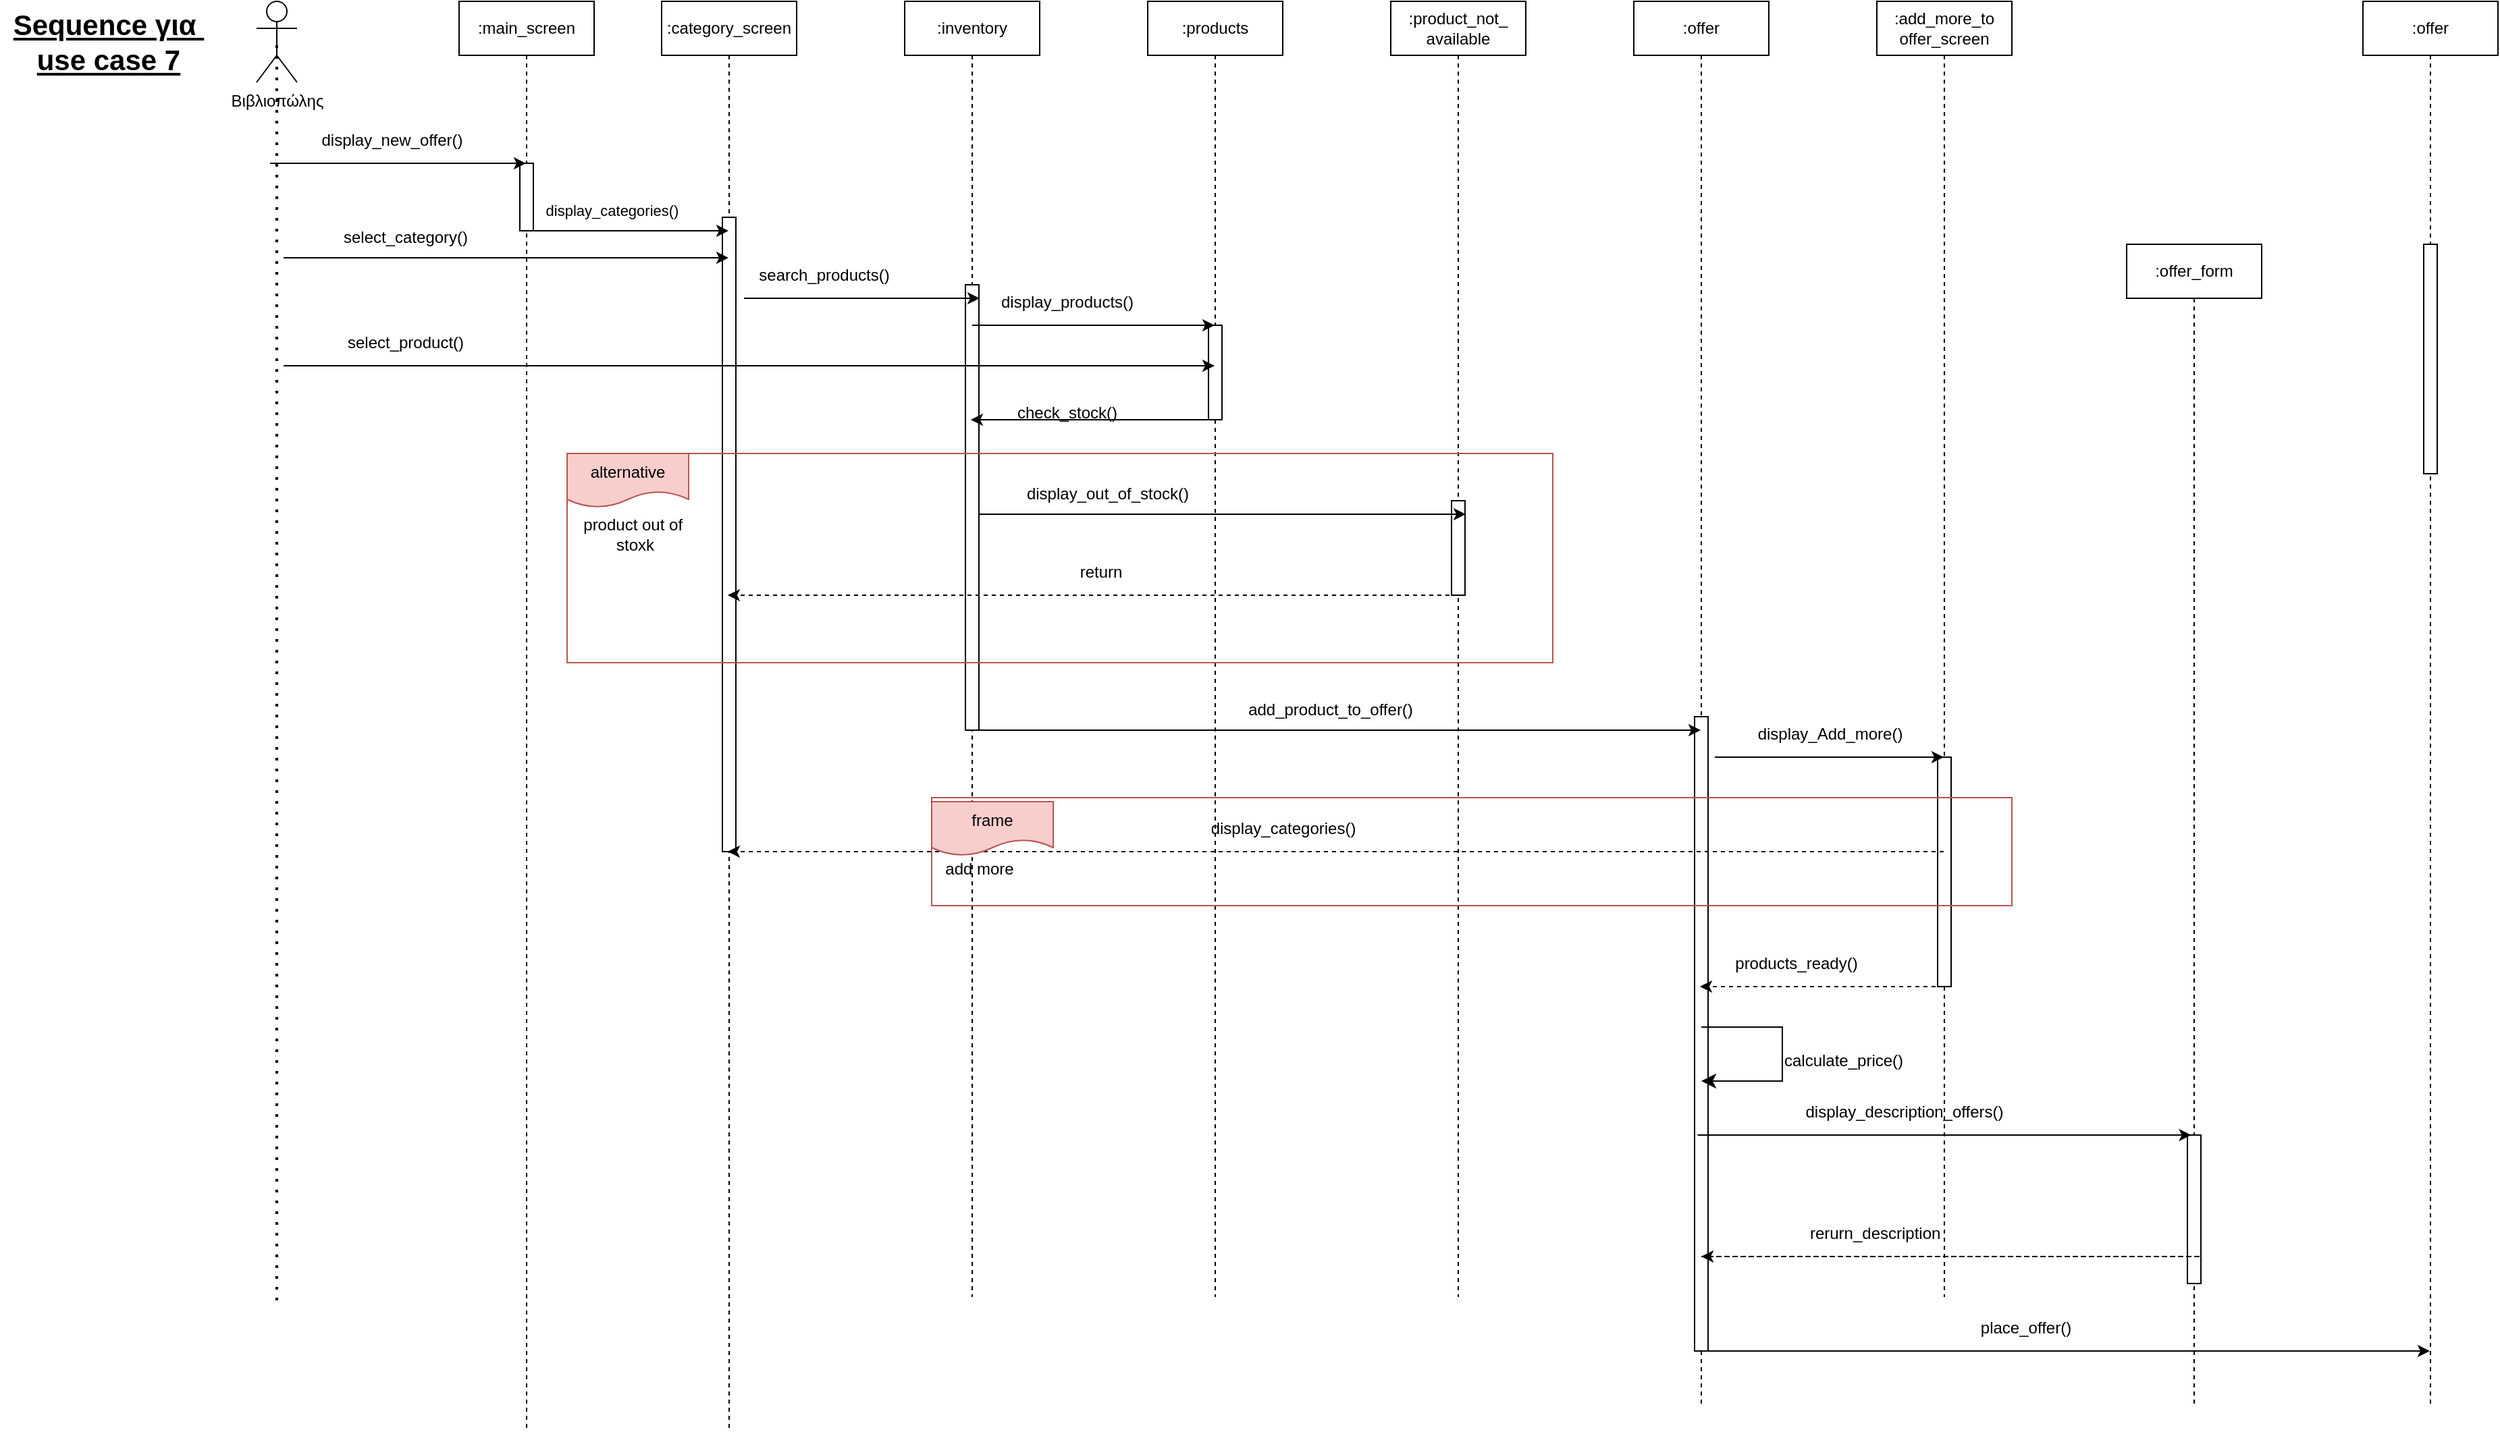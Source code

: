 <mxfile version="24.3.1" type="google">
  <diagram name="Page-1" id="2YBvvXClWsGukQMizWep">
    <mxGraphModel grid="1" page="1" gridSize="10" guides="1" tooltips="1" connect="1" arrows="1" fold="1" pageScale="1" pageWidth="850" pageHeight="1100" math="0" shadow="0">
      <root>
        <mxCell id="0" />
        <mxCell id="1" parent="0" />
        <mxCell id="aM9ryv3xv72pqoxQDRHE-1" value=":main_screen" style="shape=umlLifeline;perimeter=lifelinePerimeter;whiteSpace=wrap;html=1;container=0;dropTarget=0;collapsible=0;recursiveResize=0;outlineConnect=0;portConstraint=eastwest;newEdgeStyle={&quot;edgeStyle&quot;:&quot;elbowEdgeStyle&quot;,&quot;elbow&quot;:&quot;vertical&quot;,&quot;curved&quot;:0,&quot;rounded&quot;:0};" vertex="1" parent="1">
          <mxGeometry x="40" y="40" width="100" height="1060" as="geometry" />
        </mxCell>
        <mxCell id="aM9ryv3xv72pqoxQDRHE-2" value="" style="html=1;points=[];perimeter=orthogonalPerimeter;outlineConnect=0;targetShapes=umlLifeline;portConstraint=eastwest;newEdgeStyle={&quot;edgeStyle&quot;:&quot;elbowEdgeStyle&quot;,&quot;elbow&quot;:&quot;vertical&quot;,&quot;curved&quot;:0,&quot;rounded&quot;:0};" vertex="1" parent="aM9ryv3xv72pqoxQDRHE-1">
          <mxGeometry x="45" y="120" width="10" height="50" as="geometry" />
        </mxCell>
        <mxCell id="aM9ryv3xv72pqoxQDRHE-5" value=":category_screen" style="shape=umlLifeline;perimeter=lifelinePerimeter;whiteSpace=wrap;html=1;container=0;dropTarget=0;collapsible=0;recursiveResize=0;outlineConnect=0;portConstraint=eastwest;newEdgeStyle={&quot;edgeStyle&quot;:&quot;elbowEdgeStyle&quot;,&quot;elbow&quot;:&quot;vertical&quot;,&quot;curved&quot;:0,&quot;rounded&quot;:0};" vertex="1" parent="1">
          <mxGeometry x="190" y="40" width="100" height="1060" as="geometry" />
        </mxCell>
        <mxCell id="aM9ryv3xv72pqoxQDRHE-6" value="" style="html=1;points=[];perimeter=orthogonalPerimeter;outlineConnect=0;targetShapes=umlLifeline;portConstraint=eastwest;newEdgeStyle={&quot;edgeStyle&quot;:&quot;elbowEdgeStyle&quot;,&quot;elbow&quot;:&quot;vertical&quot;,&quot;curved&quot;:0,&quot;rounded&quot;:0};" vertex="1" parent="aM9ryv3xv72pqoxQDRHE-5">
          <mxGeometry x="45" y="160" width="10" height="470" as="geometry" />
        </mxCell>
        <mxCell id="K6rvqr9wl2xlLPaS0xLd-1" value="Βιβλιοπώλης" style="shape=umlActor;verticalLabelPosition=bottom;verticalAlign=top;html=1;outlineConnect=0;" vertex="1" parent="1">
          <mxGeometry x="-110" y="40" width="30" height="60" as="geometry" />
        </mxCell>
        <mxCell id="K6rvqr9wl2xlLPaS0xLd-2" value=":inventory" style="shape=umlLifeline;perimeter=lifelinePerimeter;whiteSpace=wrap;html=1;container=0;dropTarget=0;collapsible=0;recursiveResize=0;outlineConnect=0;portConstraint=eastwest;newEdgeStyle={&quot;edgeStyle&quot;:&quot;elbowEdgeStyle&quot;,&quot;elbow&quot;:&quot;vertical&quot;,&quot;curved&quot;:0,&quot;rounded&quot;:0};" vertex="1" parent="1">
          <mxGeometry x="370" y="40" width="100" height="960" as="geometry" />
        </mxCell>
        <mxCell id="K6rvqr9wl2xlLPaS0xLd-3" value="" style="html=1;points=[];perimeter=orthogonalPerimeter;outlineConnect=0;targetShapes=umlLifeline;portConstraint=eastwest;newEdgeStyle={&quot;edgeStyle&quot;:&quot;elbowEdgeStyle&quot;,&quot;elbow&quot;:&quot;vertical&quot;,&quot;curved&quot;:0,&quot;rounded&quot;:0};" vertex="1" parent="K6rvqr9wl2xlLPaS0xLd-2">
          <mxGeometry x="45" y="210" width="10" height="330" as="geometry" />
        </mxCell>
        <mxCell id="K6rvqr9wl2xlLPaS0xLd-5" value=":products" style="shape=umlLifeline;perimeter=lifelinePerimeter;whiteSpace=wrap;html=1;container=0;dropTarget=0;collapsible=0;recursiveResize=0;outlineConnect=0;portConstraint=eastwest;newEdgeStyle={&quot;edgeStyle&quot;:&quot;elbowEdgeStyle&quot;,&quot;elbow&quot;:&quot;vertical&quot;,&quot;curved&quot;:0,&quot;rounded&quot;:0};" vertex="1" parent="1">
          <mxGeometry x="550" y="40" width="100" height="960" as="geometry" />
        </mxCell>
        <mxCell id="K6rvqr9wl2xlLPaS0xLd-6" value="" style="html=1;points=[];perimeter=orthogonalPerimeter;outlineConnect=0;targetShapes=umlLifeline;portConstraint=eastwest;newEdgeStyle={&quot;edgeStyle&quot;:&quot;elbowEdgeStyle&quot;,&quot;elbow&quot;:&quot;vertical&quot;,&quot;curved&quot;:0,&quot;rounded&quot;:0};" vertex="1" parent="K6rvqr9wl2xlLPaS0xLd-5">
          <mxGeometry x="45" y="240" width="10" height="70" as="geometry" />
        </mxCell>
        <mxCell id="K6rvqr9wl2xlLPaS0xLd-8" value=":product_not_&lt;div&gt;available&lt;/div&gt;" style="shape=umlLifeline;perimeter=lifelinePerimeter;whiteSpace=wrap;html=1;container=0;dropTarget=0;collapsible=0;recursiveResize=0;outlineConnect=0;portConstraint=eastwest;newEdgeStyle={&quot;edgeStyle&quot;:&quot;elbowEdgeStyle&quot;,&quot;elbow&quot;:&quot;vertical&quot;,&quot;curved&quot;:0,&quot;rounded&quot;:0};" vertex="1" parent="1">
          <mxGeometry x="730" y="40" width="100" height="960" as="geometry" />
        </mxCell>
        <mxCell id="K6rvqr9wl2xlLPaS0xLd-9" value="" style="html=1;points=[];perimeter=orthogonalPerimeter;outlineConnect=0;targetShapes=umlLifeline;portConstraint=eastwest;newEdgeStyle={&quot;edgeStyle&quot;:&quot;elbowEdgeStyle&quot;,&quot;elbow&quot;:&quot;vertical&quot;,&quot;curved&quot;:0,&quot;rounded&quot;:0};" vertex="1" parent="K6rvqr9wl2xlLPaS0xLd-8">
          <mxGeometry x="45" y="370" width="10" height="70" as="geometry" />
        </mxCell>
        <mxCell id="K6rvqr9wl2xlLPaS0xLd-11" value=":offer" style="shape=umlLifeline;perimeter=lifelinePerimeter;whiteSpace=wrap;html=1;container=0;dropTarget=0;collapsible=0;recursiveResize=0;outlineConnect=0;portConstraint=eastwest;newEdgeStyle={&quot;edgeStyle&quot;:&quot;elbowEdgeStyle&quot;,&quot;elbow&quot;:&quot;vertical&quot;,&quot;curved&quot;:0,&quot;rounded&quot;:0};" vertex="1" parent="1">
          <mxGeometry x="910" y="40" width="100" height="1040" as="geometry" />
        </mxCell>
        <mxCell id="K6rvqr9wl2xlLPaS0xLd-12" value="" style="html=1;points=[];perimeter=orthogonalPerimeter;outlineConnect=0;targetShapes=umlLifeline;portConstraint=eastwest;newEdgeStyle={&quot;edgeStyle&quot;:&quot;elbowEdgeStyle&quot;,&quot;elbow&quot;:&quot;vertical&quot;,&quot;curved&quot;:0,&quot;rounded&quot;:0};" vertex="1" parent="K6rvqr9wl2xlLPaS0xLd-11">
          <mxGeometry x="45" y="530" width="10" height="470" as="geometry" />
        </mxCell>
        <mxCell id="K6rvqr9wl2xlLPaS0xLd-14" value=":add_more_to&lt;div&gt;offer_screen&lt;/div&gt;" style="shape=umlLifeline;perimeter=lifelinePerimeter;whiteSpace=wrap;html=1;container=0;dropTarget=0;collapsible=0;recursiveResize=0;outlineConnect=0;portConstraint=eastwest;newEdgeStyle={&quot;edgeStyle&quot;:&quot;elbowEdgeStyle&quot;,&quot;elbow&quot;:&quot;vertical&quot;,&quot;curved&quot;:0,&quot;rounded&quot;:0};" vertex="1" parent="1">
          <mxGeometry x="1090" y="40" width="100" height="960" as="geometry" />
        </mxCell>
        <mxCell id="K6rvqr9wl2xlLPaS0xLd-15" value="" style="html=1;points=[];perimeter=orthogonalPerimeter;outlineConnect=0;targetShapes=umlLifeline;portConstraint=eastwest;newEdgeStyle={&quot;edgeStyle&quot;:&quot;elbowEdgeStyle&quot;,&quot;elbow&quot;:&quot;vertical&quot;,&quot;curved&quot;:0,&quot;rounded&quot;:0};" vertex="1" parent="K6rvqr9wl2xlLPaS0xLd-14">
          <mxGeometry x="45" y="560" width="10" height="170" as="geometry" />
        </mxCell>
        <mxCell id="K6rvqr9wl2xlLPaS0xLd-17" value=":offer_form" style="shape=umlLifeline;perimeter=lifelinePerimeter;whiteSpace=wrap;html=1;container=0;dropTarget=0;collapsible=0;recursiveResize=0;outlineConnect=0;portConstraint=eastwest;newEdgeStyle={&quot;edgeStyle&quot;:&quot;elbowEdgeStyle&quot;,&quot;elbow&quot;:&quot;vertical&quot;,&quot;curved&quot;:0,&quot;rounded&quot;:0};" vertex="1" parent="1">
          <mxGeometry x="1275" y="220" width="100" height="860" as="geometry" />
        </mxCell>
        <mxCell id="K6rvqr9wl2xlLPaS0xLd-18" value="" style="html=1;points=[];perimeter=orthogonalPerimeter;outlineConnect=0;targetShapes=umlLifeline;portConstraint=eastwest;newEdgeStyle={&quot;edgeStyle&quot;:&quot;elbowEdgeStyle&quot;,&quot;elbow&quot;:&quot;vertical&quot;,&quot;curved&quot;:0,&quot;rounded&quot;:0};" vertex="1" parent="K6rvqr9wl2xlLPaS0xLd-17">
          <mxGeometry x="45" y="660" width="10" height="110" as="geometry" />
        </mxCell>
        <mxCell id="K6rvqr9wl2xlLPaS0xLd-20" value=":offer" style="shape=umlLifeline;perimeter=lifelinePerimeter;whiteSpace=wrap;html=1;container=0;dropTarget=0;collapsible=0;recursiveResize=0;outlineConnect=0;portConstraint=eastwest;newEdgeStyle={&quot;edgeStyle&quot;:&quot;elbowEdgeStyle&quot;,&quot;elbow&quot;:&quot;vertical&quot;,&quot;curved&quot;:0,&quot;rounded&quot;:0};" vertex="1" parent="1">
          <mxGeometry x="1450" y="40" width="100" height="1040" as="geometry" />
        </mxCell>
        <mxCell id="K6rvqr9wl2xlLPaS0xLd-21" value="" style="html=1;points=[];perimeter=orthogonalPerimeter;outlineConnect=0;targetShapes=umlLifeline;portConstraint=eastwest;newEdgeStyle={&quot;edgeStyle&quot;:&quot;elbowEdgeStyle&quot;,&quot;elbow&quot;:&quot;vertical&quot;,&quot;curved&quot;:0,&quot;rounded&quot;:0};" vertex="1" parent="K6rvqr9wl2xlLPaS0xLd-20">
          <mxGeometry x="45" y="180" width="10" height="170" as="geometry" />
        </mxCell>
        <mxCell id="K6rvqr9wl2xlLPaS0xLd-23" value="" style="endArrow=none;dashed=1;html=1;dashPattern=1 3;strokeWidth=2;rounded=0;entryX=0.5;entryY=0.5;entryDx=0;entryDy=0;entryPerimeter=0;" edge="1" parent="1" target="K6rvqr9wl2xlLPaS0xLd-1">
          <mxGeometry width="50" height="50" relative="1" as="geometry">
            <mxPoint x="-95" y="1002.462" as="sourcePoint" />
            <mxPoint x="-90" y="150" as="targetPoint" />
          </mxGeometry>
        </mxCell>
        <mxCell id="K6rvqr9wl2xlLPaS0xLd-24" value="" style="edgeStyle=none;orthogonalLoop=1;jettySize=auto;html=1;rounded=0;" edge="1" parent="1" target="aM9ryv3xv72pqoxQDRHE-1">
          <mxGeometry width="100" relative="1" as="geometry">
            <mxPoint x="-100" y="160" as="sourcePoint" />
            <mxPoint x="30" y="160" as="targetPoint" />
            <Array as="points" />
          </mxGeometry>
        </mxCell>
        <mxCell id="K6rvqr9wl2xlLPaS0xLd-25" value="display_new_offer()" style="text;html=1;align=center;verticalAlign=middle;resizable=0;points=[];autosize=1;strokeColor=none;fillColor=none;" vertex="1" parent="1">
          <mxGeometry x="-75" y="128" width="130" height="30" as="geometry" />
        </mxCell>
        <mxCell id="K6rvqr9wl2xlLPaS0xLd-26" value="" style="edgeStyle=none;orthogonalLoop=1;jettySize=auto;html=1;rounded=0;" edge="1" parent="1" target="aM9ryv3xv72pqoxQDRHE-5">
          <mxGeometry width="100" relative="1" as="geometry">
            <mxPoint x="90" y="210" as="sourcePoint" />
            <mxPoint x="190" y="210" as="targetPoint" />
            <Array as="points" />
          </mxGeometry>
        </mxCell>
        <mxCell id="K6rvqr9wl2xlLPaS0xLd-27" value="display_categories()" style="edgeLabel;html=1;align=center;verticalAlign=middle;resizable=0;points=[];" connectable="0" vertex="1" parent="K6rvqr9wl2xlLPaS0xLd-26">
          <mxGeometry x="-0.168" y="15" relative="1" as="geometry">
            <mxPoint x="1" as="offset" />
          </mxGeometry>
        </mxCell>
        <mxCell id="K6rvqr9wl2xlLPaS0xLd-28" value="" style="edgeStyle=none;orthogonalLoop=1;jettySize=auto;html=1;rounded=0;" edge="1" parent="1">
          <mxGeometry width="100" relative="1" as="geometry">
            <mxPoint x="-90" y="230" as="sourcePoint" />
            <mxPoint x="239.5" y="230" as="targetPoint" />
            <Array as="points" />
          </mxGeometry>
        </mxCell>
        <mxCell id="K6rvqr9wl2xlLPaS0xLd-29" value="select_category()" style="text;html=1;align=center;verticalAlign=middle;resizable=0;points=[];autosize=1;strokeColor=none;fillColor=none;" vertex="1" parent="1">
          <mxGeometry x="-60" y="200" width="120" height="30" as="geometry" />
        </mxCell>
        <mxCell id="K6rvqr9wl2xlLPaS0xLd-30" value="" style="edgeStyle=none;orthogonalLoop=1;jettySize=auto;html=1;rounded=0;" edge="1" parent="1">
          <mxGeometry width="100" relative="1" as="geometry">
            <mxPoint x="251" y="260" as="sourcePoint" />
            <mxPoint x="425.5" y="260" as="targetPoint" />
            <Array as="points" />
          </mxGeometry>
        </mxCell>
        <mxCell id="K6rvqr9wl2xlLPaS0xLd-31" value="search_products()" style="text;html=1;align=center;verticalAlign=middle;resizable=0;points=[];autosize=1;strokeColor=none;fillColor=none;" vertex="1" parent="1">
          <mxGeometry x="250" y="228" width="120" height="30" as="geometry" />
        </mxCell>
        <mxCell id="K6rvqr9wl2xlLPaS0xLd-32" value="" style="edgeStyle=none;orthogonalLoop=1;jettySize=auto;html=1;rounded=0;" edge="1" parent="1" target="K6rvqr9wl2xlLPaS0xLd-5">
          <mxGeometry width="100" relative="1" as="geometry">
            <mxPoint x="420" y="280" as="sourcePoint" />
            <mxPoint x="520" y="280" as="targetPoint" />
            <Array as="points" />
          </mxGeometry>
        </mxCell>
        <mxCell id="K6rvqr9wl2xlLPaS0xLd-33" value="display_products()" style="text;html=1;align=center;verticalAlign=middle;resizable=0;points=[];autosize=1;strokeColor=none;fillColor=none;" vertex="1" parent="1">
          <mxGeometry x="430" y="248" width="120" height="30" as="geometry" />
        </mxCell>
        <mxCell id="K6rvqr9wl2xlLPaS0xLd-34" value="" style="edgeStyle=none;orthogonalLoop=1;jettySize=auto;html=1;rounded=0;" edge="1" parent="1" target="K6rvqr9wl2xlLPaS0xLd-5">
          <mxGeometry width="100" relative="1" as="geometry">
            <mxPoint x="-90" y="310" as="sourcePoint" />
            <mxPoint x="370" y="300" as="targetPoint" />
            <Array as="points" />
          </mxGeometry>
        </mxCell>
        <mxCell id="K6rvqr9wl2xlLPaS0xLd-35" value="select_product()" style="text;html=1;align=center;verticalAlign=middle;resizable=0;points=[];autosize=1;strokeColor=none;fillColor=none;" vertex="1" parent="1">
          <mxGeometry x="-55" y="278" width="110" height="30" as="geometry" />
        </mxCell>
        <mxCell id="K6rvqr9wl2xlLPaS0xLd-36" value="" style="edgeStyle=none;orthogonalLoop=1;jettySize=auto;html=1;rounded=0;" edge="1" parent="1">
          <mxGeometry width="100" relative="1" as="geometry">
            <mxPoint x="599.5" y="350" as="sourcePoint" />
            <mxPoint x="418.962" y="350" as="targetPoint" />
            <Array as="points" />
          </mxGeometry>
        </mxCell>
        <mxCell id="K6rvqr9wl2xlLPaS0xLd-37" value="check_stock()" style="text;html=1;align=center;verticalAlign=middle;resizable=0;points=[];autosize=1;strokeColor=none;fillColor=none;" vertex="1" parent="1">
          <mxGeometry x="440" y="330" width="100" height="30" as="geometry" />
        </mxCell>
        <mxCell id="K6rvqr9wl2xlLPaS0xLd-38" value="" style="edgeStyle=none;orthogonalLoop=1;jettySize=auto;html=1;rounded=0;" edge="1" parent="1">
          <mxGeometry width="100" relative="1" as="geometry">
            <mxPoint x="425.002" y="420" as="sourcePoint" />
            <mxPoint x="785.54" y="420" as="targetPoint" />
            <Array as="points" />
          </mxGeometry>
        </mxCell>
        <mxCell id="K6rvqr9wl2xlLPaS0xLd-39" value="display_out_of_stock()" style="text;html=1;align=center;verticalAlign=middle;resizable=0;points=[];autosize=1;strokeColor=none;fillColor=none;" vertex="1" parent="1">
          <mxGeometry x="450" y="390" width="140" height="30" as="geometry" />
        </mxCell>
        <mxCell id="K6rvqr9wl2xlLPaS0xLd-40" value="" style="edgeStyle=none;orthogonalLoop=1;jettySize=auto;html=1;rounded=0;dashed=1;" edge="1" parent="1">
          <mxGeometry width="100" relative="1" as="geometry">
            <mxPoint x="779.5" y="480" as="sourcePoint" />
            <mxPoint x="238.962" y="480" as="targetPoint" />
            <Array as="points" />
          </mxGeometry>
        </mxCell>
        <mxCell id="K6rvqr9wl2xlLPaS0xLd-41" value="return" style="text;html=1;align=center;verticalAlign=middle;resizable=0;points=[];autosize=1;strokeColor=none;fillColor=none;" vertex="1" parent="1">
          <mxGeometry x="490" y="448" width="50" height="30" as="geometry" />
        </mxCell>
        <mxCell id="K6rvqr9wl2xlLPaS0xLd-42" value="" style="whiteSpace=wrap;html=1;fillColor=none;strokeColor=#B85450;" vertex="1" parent="1">
          <mxGeometry x="120" y="375" width="730" height="155" as="geometry" />
        </mxCell>
        <mxCell id="K6rvqr9wl2xlLPaS0xLd-43" value="alternative" style="shape=document;whiteSpace=wrap;html=1;boundedLbl=1;fillColor=#f8cecc;strokeColor=#b85450;" vertex="1" parent="1">
          <mxGeometry x="120" y="375" width="90" height="40" as="geometry" />
        </mxCell>
        <mxCell id="K6rvqr9wl2xlLPaS0xLd-44" value="product out of&amp;nbsp;&lt;div&gt;stoxk&lt;/div&gt;" style="text;html=1;align=center;verticalAlign=middle;resizable=0;points=[];autosize=1;strokeColor=none;fillColor=none;" vertex="1" parent="1">
          <mxGeometry x="120" y="415" width="100" height="40" as="geometry" />
        </mxCell>
        <mxCell id="K6rvqr9wl2xlLPaS0xLd-45" value="" style="edgeStyle=none;orthogonalLoop=1;jettySize=auto;html=1;rounded=0;" edge="1" parent="1" target="K6rvqr9wl2xlLPaS0xLd-11">
          <mxGeometry width="100" relative="1" as="geometry">
            <mxPoint x="425" y="580" as="sourcePoint" />
            <mxPoint x="525" y="580" as="targetPoint" />
            <Array as="points" />
          </mxGeometry>
        </mxCell>
        <mxCell id="K6rvqr9wl2xlLPaS0xLd-46" value="add_product_to_offer()" style="text;html=1;align=center;verticalAlign=middle;resizable=0;points=[];autosize=1;strokeColor=none;fillColor=none;" vertex="1" parent="1">
          <mxGeometry x="610" y="550" width="150" height="30" as="geometry" />
        </mxCell>
        <mxCell id="K6rvqr9wl2xlLPaS0xLd-47" value="" style="edgeStyle=none;orthogonalLoop=1;jettySize=auto;html=1;rounded=0;" edge="1" parent="1" target="K6rvqr9wl2xlLPaS0xLd-14">
          <mxGeometry width="100" relative="1" as="geometry">
            <mxPoint x="970" y="600" as="sourcePoint" />
            <mxPoint x="1070" y="600" as="targetPoint" />
            <Array as="points" />
          </mxGeometry>
        </mxCell>
        <mxCell id="K6rvqr9wl2xlLPaS0xLd-48" value="display_Add_more()" style="text;html=1;align=center;verticalAlign=middle;resizable=0;points=[];autosize=1;strokeColor=none;fillColor=none;" vertex="1" parent="1">
          <mxGeometry x="990" y="568" width="130" height="30" as="geometry" />
        </mxCell>
        <mxCell id="K6rvqr9wl2xlLPaS0xLd-49" value="" style="edgeStyle=none;orthogonalLoop=1;jettySize=auto;html=1;rounded=0;strokeColor=none;dashed=1;" edge="1" parent="1">
          <mxGeometry width="100" relative="1" as="geometry">
            <mxPoint x="1139.5" y="770" as="sourcePoint" />
            <mxPoint x="958.962" y="770" as="targetPoint" />
            <Array as="points" />
          </mxGeometry>
        </mxCell>
        <mxCell id="K6rvqr9wl2xlLPaS0xLd-50" value="products_ready()" style="text;html=1;align=center;verticalAlign=middle;resizable=0;points=[];autosize=1;strokeColor=none;fillColor=none;" vertex="1" parent="1">
          <mxGeometry x="975" y="738" width="110" height="30" as="geometry" />
        </mxCell>
        <mxCell id="K6rvqr9wl2xlLPaS0xLd-51" value="" style="edgeStyle=none;orthogonalLoop=1;jettySize=auto;html=1;rounded=0;dashed=1;" edge="1" parent="1" source="K6rvqr9wl2xlLPaS0xLd-14">
          <mxGeometry width="100" relative="1" as="geometry">
            <mxPoint x="1040" y="770" as="sourcePoint" />
            <mxPoint x="958.962" y="770" as="targetPoint" />
            <Array as="points" />
          </mxGeometry>
        </mxCell>
        <mxCell id="K6rvqr9wl2xlLPaS0xLd-52" value="" style="edgeStyle=segmentEdgeStyle;endArrow=classic;html=1;curved=0;rounded=0;endSize=8;startSize=8;sourcePerimeterSpacing=0;targetPerimeterSpacing=0;" edge="1" parent="1" target="K6rvqr9wl2xlLPaS0xLd-11">
          <mxGeometry width="100" relative="1" as="geometry">
            <mxPoint x="960" y="800" as="sourcePoint" />
            <mxPoint x="1060" y="840" as="targetPoint" />
            <Array as="points">
              <mxPoint x="1020" y="800" />
              <mxPoint x="1020" y="840" />
            </Array>
          </mxGeometry>
        </mxCell>
        <mxCell id="K6rvqr9wl2xlLPaS0xLd-53" value="calculate_price()" style="text;html=1;align=center;verticalAlign=middle;resizable=0;points=[];autosize=1;strokeColor=none;fillColor=none;" vertex="1" parent="1">
          <mxGeometry x="1010" y="810" width="110" height="30" as="geometry" />
        </mxCell>
        <mxCell id="K6rvqr9wl2xlLPaS0xLd-54" value="" style="edgeStyle=none;orthogonalLoop=1;jettySize=auto;html=1;rounded=0;" edge="1" parent="1">
          <mxGeometry width="100" relative="1" as="geometry">
            <mxPoint x="957.232" y="880" as="sourcePoint" />
            <mxPoint x="1322.77" y="880" as="targetPoint" />
            <Array as="points" />
          </mxGeometry>
        </mxCell>
        <mxCell id="K6rvqr9wl2xlLPaS0xLd-55" value="display_description_offers()" style="text;html=1;align=center;verticalAlign=middle;resizable=0;points=[];autosize=1;strokeColor=none;fillColor=none;" vertex="1" parent="1">
          <mxGeometry x="1025" y="848" width="170" height="30" as="geometry" />
        </mxCell>
        <mxCell id="K6rvqr9wl2xlLPaS0xLd-56" value="" style="edgeStyle=none;orthogonalLoop=1;jettySize=auto;html=1;rounded=0;dashed=1;" edge="1" parent="1">
          <mxGeometry width="100" relative="1" as="geometry">
            <mxPoint x="960.002" y="970" as="sourcePoint" />
            <mxPoint x="960" y="970" as="targetPoint" />
            <Array as="points">
              <mxPoint x="1330" y="970" />
            </Array>
          </mxGeometry>
        </mxCell>
        <mxCell id="K6rvqr9wl2xlLPaS0xLd-57" value="rerurn_description&amp;nbsp;" style="text;html=1;align=center;verticalAlign=middle;resizable=0;points=[];autosize=1;strokeColor=none;fillColor=none;" vertex="1" parent="1">
          <mxGeometry x="1030" y="938" width="120" height="30" as="geometry" />
        </mxCell>
        <mxCell id="K6rvqr9wl2xlLPaS0xLd-58" value="" style="edgeStyle=none;orthogonalLoop=1;jettySize=auto;html=1;rounded=0;" edge="1" parent="1">
          <mxGeometry width="100" relative="1" as="geometry">
            <mxPoint x="958.962" y="1040" as="sourcePoint" />
            <mxPoint x="1499.5" y="1040" as="targetPoint" />
            <Array as="points" />
          </mxGeometry>
        </mxCell>
        <mxCell id="K6rvqr9wl2xlLPaS0xLd-59" value="place_offer()" style="text;html=1;align=center;verticalAlign=middle;resizable=0;points=[];autosize=1;strokeColor=none;fillColor=none;" vertex="1" parent="1">
          <mxGeometry x="1155" y="1008" width="90" height="30" as="geometry" />
        </mxCell>
        <mxCell id="K6rvqr9wl2xlLPaS0xLd-60" value="" style="edgeStyle=none;orthogonalLoop=1;jettySize=auto;html=1;rounded=0;dashed=1;" edge="1" parent="1">
          <mxGeometry width="100" relative="1" as="geometry">
            <mxPoint x="1139.5" y="670" as="sourcePoint" />
            <mxPoint x="238.962" y="670" as="targetPoint" />
            <Array as="points" />
          </mxGeometry>
        </mxCell>
        <mxCell id="K6rvqr9wl2xlLPaS0xLd-61" value="display_categories()" style="text;html=1;align=center;verticalAlign=middle;resizable=0;points=[];autosize=1;strokeColor=none;fillColor=none;" vertex="1" parent="1">
          <mxGeometry x="585" y="638" width="130" height="30" as="geometry" />
        </mxCell>
        <mxCell id="K6rvqr9wl2xlLPaS0xLd-62" value="" style="whiteSpace=wrap;html=1;fillColor=none;strokeColor=#B85450;" vertex="1" parent="1">
          <mxGeometry x="390" y="630" width="800" height="80" as="geometry" />
        </mxCell>
        <mxCell id="K6rvqr9wl2xlLPaS0xLd-63" value="frame" style="shape=document;whiteSpace=wrap;html=1;boundedLbl=1;fillColor=#f8cecc;strokeColor=#b85450;" vertex="1" parent="1">
          <mxGeometry x="390" y="633" width="90" height="40" as="geometry" />
        </mxCell>
        <mxCell id="K6rvqr9wl2xlLPaS0xLd-64" value="add more" style="text;html=1;align=center;verticalAlign=middle;resizable=0;points=[];autosize=1;strokeColor=none;fillColor=none;" vertex="1" parent="1">
          <mxGeometry x="390" y="668" width="70" height="30" as="geometry" />
        </mxCell>
        <mxCell id="mhx1TCAl26YwlkXrLjah-1" value="&lt;font style=&quot;font-size: 21px;&quot;&gt;&lt;u&gt;&lt;b&gt;Sequence για&amp;nbsp;&lt;/b&gt;&lt;/u&gt;&lt;/font&gt;&lt;div style=&quot;font-size: 21px;&quot;&gt;&lt;font style=&quot;font-size: 21px;&quot;&gt;&lt;u&gt;&lt;b&gt;use case 7&lt;/b&gt;&lt;/u&gt;&lt;/font&gt;&lt;/div&gt;" style="text;html=1;align=center;verticalAlign=middle;resizable=0;points=[];autosize=1;strokeColor=none;fillColor=none;" vertex="1" parent="1">
          <mxGeometry x="-300" y="40" width="160" height="60" as="geometry" />
        </mxCell>
      </root>
    </mxGraphModel>
  </diagram>
</mxfile>
